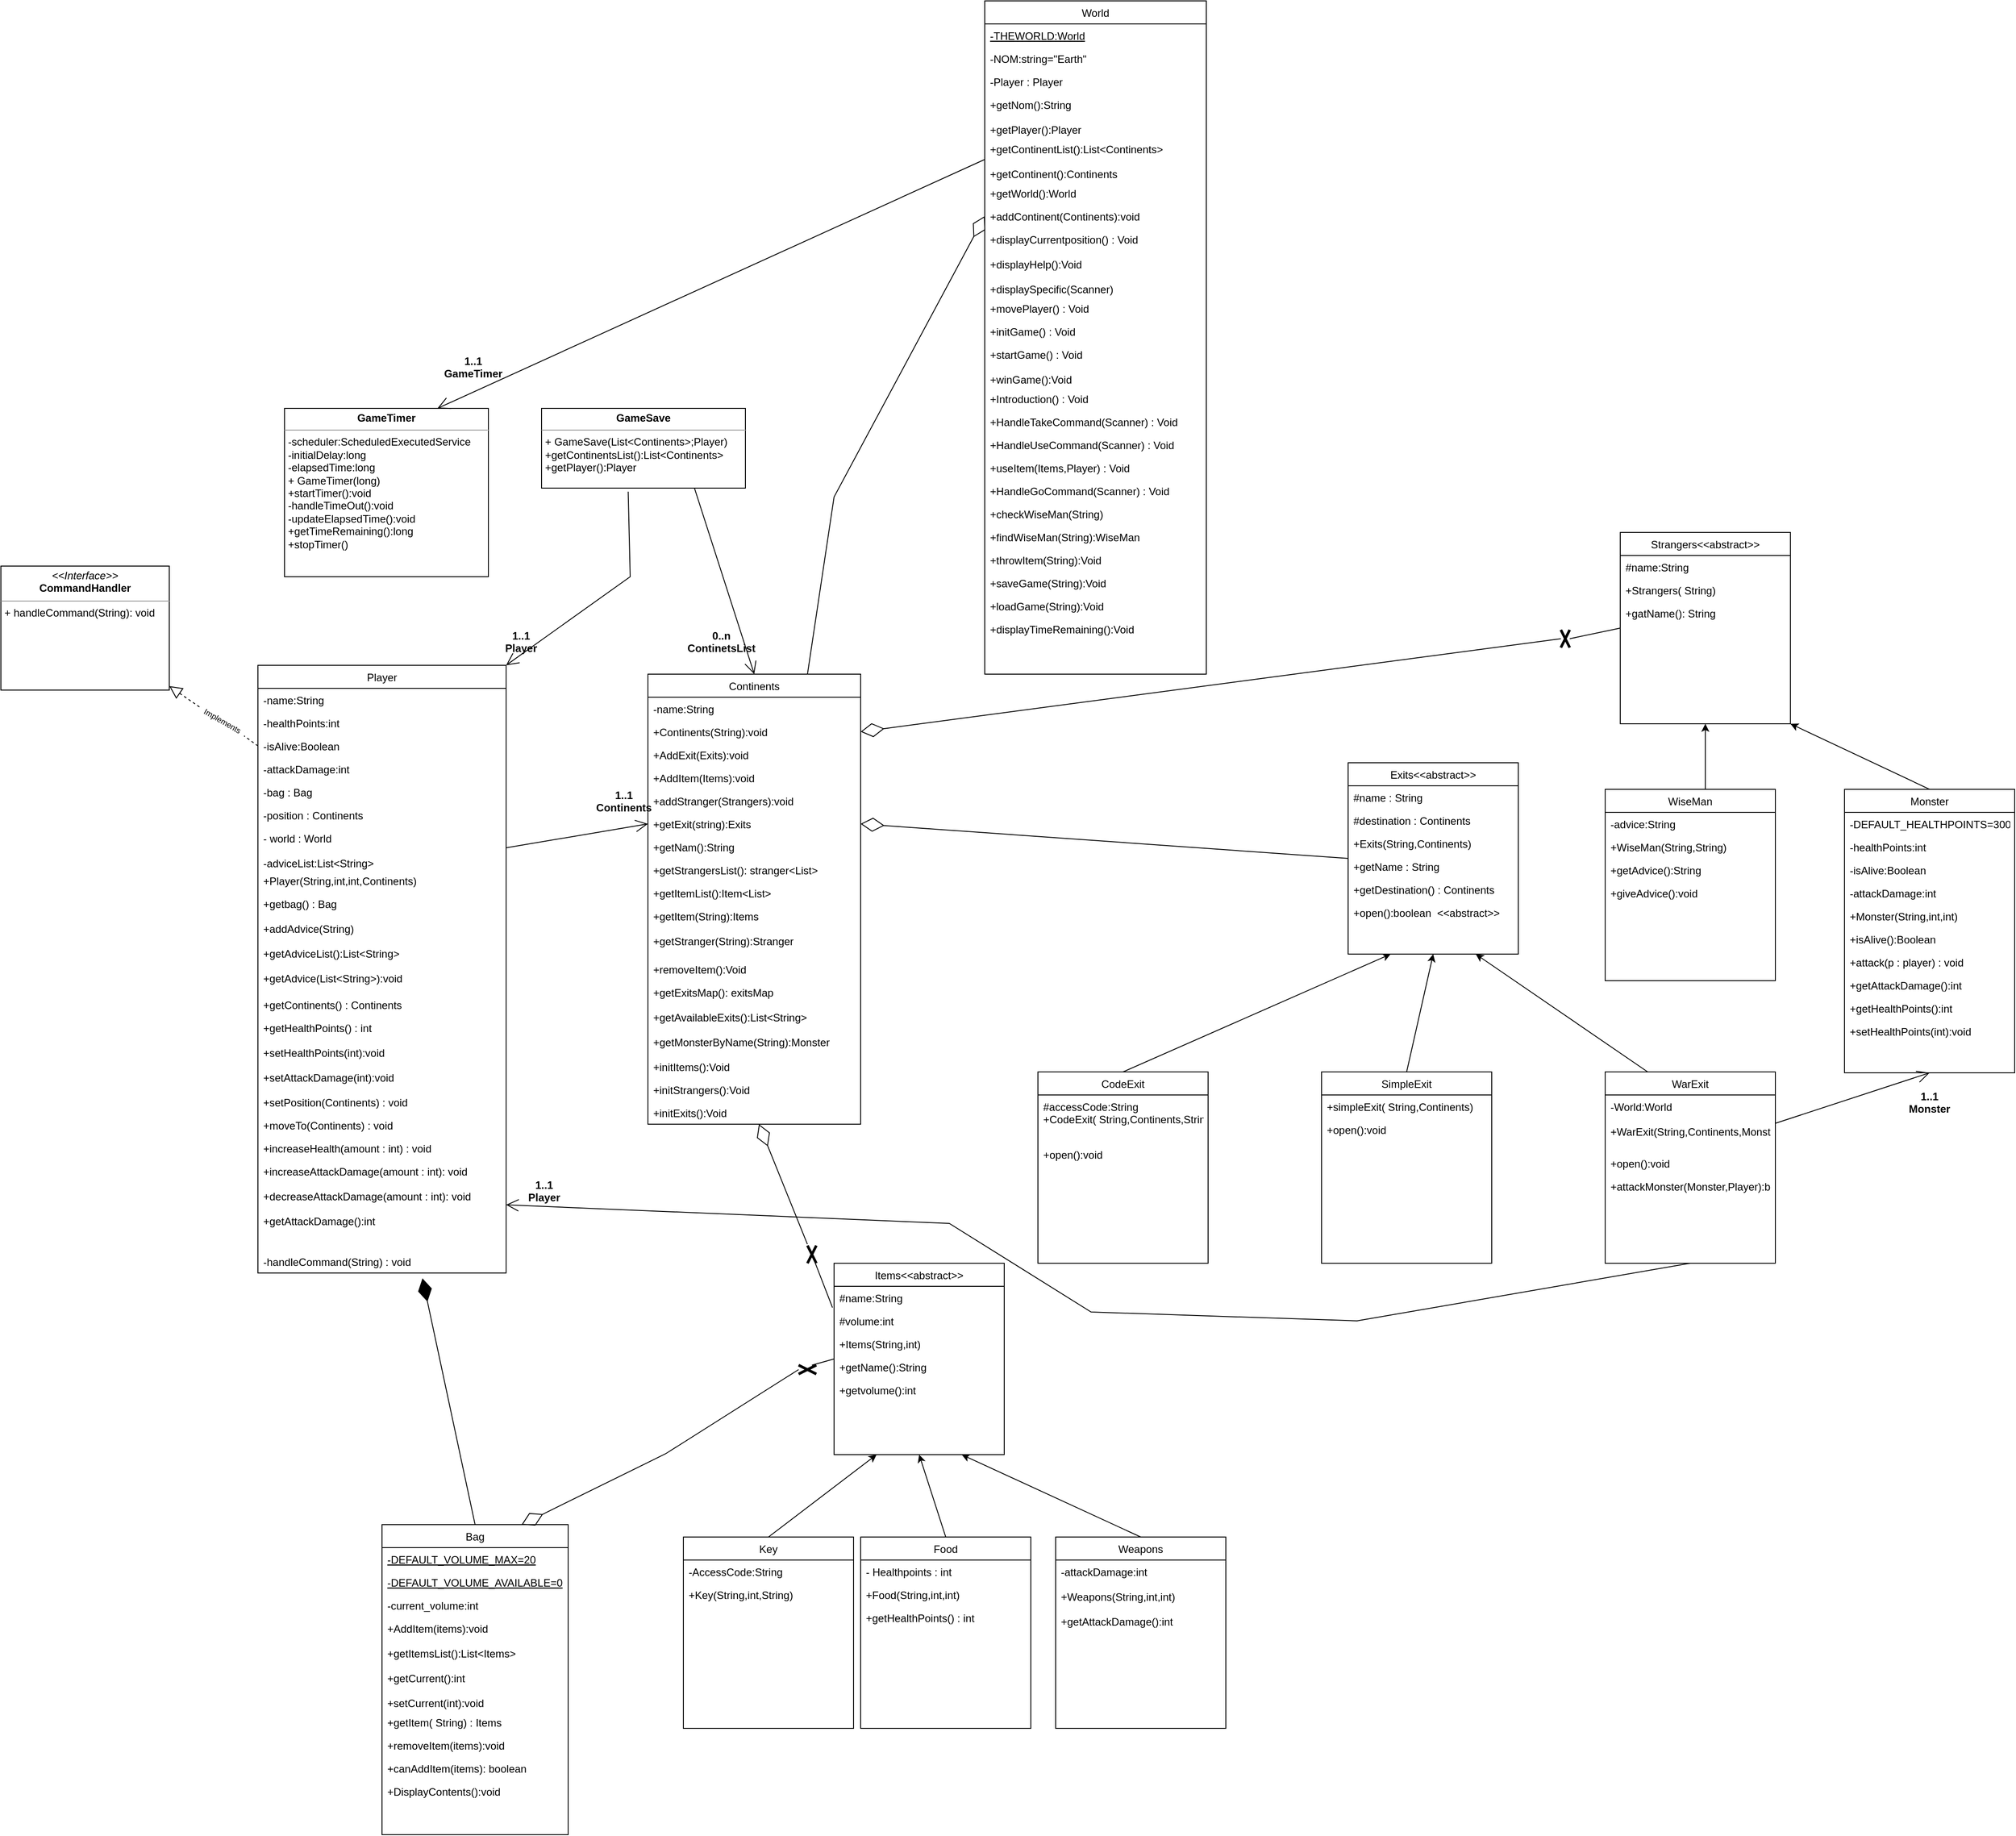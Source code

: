 <mxfile version="16.1.2" type="device"><diagram id="C5RBs43oDa-KdzZeNtuy" name="Page-1"><mxGraphModel dx="2522" dy="1722" grid="1" gridSize="10" guides="1" tooltips="1" connect="1" arrows="1" fold="1" page="1" pageScale="1" pageWidth="827" pageHeight="1169" math="0" shadow="0"><root><mxCell id="WIyWlLk6GJQsqaUBKTNV-0"/><mxCell id="WIyWlLk6GJQsqaUBKTNV-1" parent="WIyWlLk6GJQsqaUBKTNV-0"/><mxCell id="zkfFHV4jXpPFQw0GAbJ--17" value="World" style="swimlane;fontStyle=0;align=center;verticalAlign=top;childLayout=stackLayout;horizontal=1;startSize=26;horizontalStack=0;resizeParent=1;resizeLast=0;collapsible=1;marginBottom=0;rounded=0;shadow=0;strokeWidth=1;" parent="WIyWlLk6GJQsqaUBKTNV-1" vertex="1"><mxGeometry x="110" y="-840" width="250" height="760" as="geometry"><mxRectangle x="550" y="140" width="160" height="26" as="alternateBounds"/></mxGeometry></mxCell><mxCell id="zkfFHV4jXpPFQw0GAbJ--18" value="-THEWORLD:World" style="text;align=left;verticalAlign=top;spacingLeft=4;spacingRight=4;overflow=hidden;rotatable=0;points=[[0,0.5],[1,0.5]];portConstraint=eastwest;fontStyle=4" parent="zkfFHV4jXpPFQw0GAbJ--17" vertex="1"><mxGeometry y="26" width="250" height="26" as="geometry"/></mxCell><mxCell id="zkfFHV4jXpPFQw0GAbJ--19" value="-NOM:string=&quot;Earth&quot; " style="text;align=left;verticalAlign=top;spacingLeft=4;spacingRight=4;overflow=hidden;rotatable=0;points=[[0,0.5],[1,0.5]];portConstraint=eastwest;rounded=0;shadow=0;html=0;" parent="zkfFHV4jXpPFQw0GAbJ--17" vertex="1"><mxGeometry y="52" width="250" height="26" as="geometry"/></mxCell><mxCell id="zkfFHV4jXpPFQw0GAbJ--21" value="-Player : Player" style="text;align=left;verticalAlign=top;spacingLeft=4;spacingRight=4;overflow=hidden;rotatable=0;points=[[0,0.5],[1,0.5]];portConstraint=eastwest;rounded=0;shadow=0;html=0;" parent="zkfFHV4jXpPFQw0GAbJ--17" vertex="1"><mxGeometry y="78" width="250" height="26" as="geometry"/></mxCell><mxCell id="BY9mxr99UtD3Fkr1KkhM-2" value="+getNom():String&#10;&#10;+getPlayer():Player" style="text;align=left;verticalAlign=top;spacingLeft=4;spacingRight=4;overflow=hidden;rotatable=0;points=[[0,0.5],[1,0.5]];portConstraint=eastwest;rounded=0;shadow=0;html=0;" parent="zkfFHV4jXpPFQw0GAbJ--17" vertex="1"><mxGeometry y="104" width="250" height="50" as="geometry"/></mxCell><mxCell id="BY9mxr99UtD3Fkr1KkhM-4" value="+getContinentList():List&lt;Continents&gt;&#10;&#10;+getContinent():Continents" style="text;align=left;verticalAlign=top;spacingLeft=4;spacingRight=4;overflow=hidden;rotatable=0;points=[[0,0.5],[1,0.5]];portConstraint=eastwest;rounded=0;shadow=0;html=0;" parent="zkfFHV4jXpPFQw0GAbJ--17" vertex="1"><mxGeometry y="154" width="250" height="50" as="geometry"/></mxCell><mxCell id="BY9mxr99UtD3Fkr1KkhM-6" value="+getWorld():World&#10; " style="text;align=left;verticalAlign=top;spacingLeft=4;spacingRight=4;overflow=hidden;rotatable=0;points=[[0,0.5],[1,0.5]];portConstraint=eastwest;rounded=0;shadow=0;html=0;" parent="zkfFHV4jXpPFQw0GAbJ--17" vertex="1"><mxGeometry y="204" width="250" height="26" as="geometry"/></mxCell><mxCell id="zkfFHV4jXpPFQw0GAbJ--22" value="+addContinent(Continents):void" style="text;align=left;verticalAlign=top;spacingLeft=4;spacingRight=4;overflow=hidden;rotatable=0;points=[[0,0.5],[1,0.5]];portConstraint=eastwest;rounded=0;shadow=0;html=0;" parent="zkfFHV4jXpPFQw0GAbJ--17" vertex="1"><mxGeometry y="230" width="250" height="26" as="geometry"/></mxCell><mxCell id="BY9mxr99UtD3Fkr1KkhM-7" value="+displayCurrentposition() : Void&#10;&#10;+displayHelp():Void&#10;&#10;+displaySpecific(Scanner)" style="text;align=left;verticalAlign=top;spacingLeft=4;spacingRight=4;overflow=hidden;rotatable=0;points=[[0,0.5],[1,0.5]];portConstraint=eastwest;rounded=0;shadow=0;html=0;" parent="zkfFHV4jXpPFQw0GAbJ--17" vertex="1"><mxGeometry y="256" width="250" height="78" as="geometry"/></mxCell><mxCell id="BY9mxr99UtD3Fkr1KkhM-8" value="+movePlayer() : Void" style="text;align=left;verticalAlign=top;spacingLeft=4;spacingRight=4;overflow=hidden;rotatable=0;points=[[0,0.5],[1,0.5]];portConstraint=eastwest;rounded=0;shadow=0;html=0;fontSize=12;" parent="zkfFHV4jXpPFQw0GAbJ--17" vertex="1"><mxGeometry y="334" width="250" height="26" as="geometry"/></mxCell><mxCell id="BY9mxr99UtD3Fkr1KkhM-9" value="+initGame() : Void" style="text;align=left;verticalAlign=top;spacingLeft=4;spacingRight=4;overflow=hidden;rotatable=0;points=[[0,0.5],[1,0.5]];portConstraint=eastwest;rounded=0;shadow=0;html=0;fontSize=12;" parent="zkfFHV4jXpPFQw0GAbJ--17" vertex="1"><mxGeometry y="360" width="250" height="26" as="geometry"/></mxCell><mxCell id="BY9mxr99UtD3Fkr1KkhM-10" value="+startGame() : Void&#10;&#10;+winGame():Void" style="text;align=left;verticalAlign=top;spacingLeft=4;spacingRight=4;overflow=hidden;rotatable=0;points=[[0,0.5],[1,0.5]];portConstraint=eastwest;rounded=0;shadow=0;html=0;fontSize=12;" parent="zkfFHV4jXpPFQw0GAbJ--17" vertex="1"><mxGeometry y="386" width="250" height="50" as="geometry"/></mxCell><mxCell id="BY9mxr99UtD3Fkr1KkhM-11" value="+Introduction() : Void" style="text;align=left;verticalAlign=top;spacingLeft=4;spacingRight=4;overflow=hidden;rotatable=0;points=[[0,0.5],[1,0.5]];portConstraint=eastwest;rounded=0;shadow=0;html=0;fontSize=12;" parent="zkfFHV4jXpPFQw0GAbJ--17" vertex="1"><mxGeometry y="436" width="250" height="26" as="geometry"/></mxCell><mxCell id="BY9mxr99UtD3Fkr1KkhM-14" value="+HandleTakeCommand(Scanner) : Void" style="text;align=left;verticalAlign=top;spacingLeft=4;spacingRight=4;overflow=hidden;rotatable=0;points=[[0,0.5],[1,0.5]];portConstraint=eastwest;rounded=0;shadow=0;html=0;fontSize=12;" parent="zkfFHV4jXpPFQw0GAbJ--17" vertex="1"><mxGeometry y="462" width="250" height="26" as="geometry"/></mxCell><mxCell id="BY9mxr99UtD3Fkr1KkhM-16" value="+HandleUseCommand(Scanner) : Void" style="text;align=left;verticalAlign=top;spacingLeft=4;spacingRight=4;overflow=hidden;rotatable=0;points=[[0,0.5],[1,0.5]];portConstraint=eastwest;rounded=0;shadow=0;html=0;fontSize=12;" parent="zkfFHV4jXpPFQw0GAbJ--17" vertex="1"><mxGeometry y="488" width="250" height="26" as="geometry"/></mxCell><mxCell id="BY9mxr99UtD3Fkr1KkhM-17" value="+useItem(Items,Player) : Void" style="text;align=left;verticalAlign=top;spacingLeft=4;spacingRight=4;overflow=hidden;rotatable=0;points=[[0,0.5],[1,0.5]];portConstraint=eastwest;rounded=0;shadow=0;html=0;fontSize=12;" parent="zkfFHV4jXpPFQw0GAbJ--17" vertex="1"><mxGeometry y="514" width="250" height="26" as="geometry"/></mxCell><mxCell id="BY9mxr99UtD3Fkr1KkhM-18" value="+HandleGoCommand(Scanner) : Void" style="text;align=left;verticalAlign=top;spacingLeft=4;spacingRight=4;overflow=hidden;rotatable=0;points=[[0,0.5],[1,0.5]];portConstraint=eastwest;rounded=0;shadow=0;html=0;fontSize=12;" parent="zkfFHV4jXpPFQw0GAbJ--17" vertex="1"><mxGeometry y="540" width="250" height="26" as="geometry"/></mxCell><mxCell id="31y7uSao1Lh3yCP9gefw-0" value="+checkWiseMan(String)" style="text;align=left;verticalAlign=top;spacingLeft=4;spacingRight=4;overflow=hidden;rotatable=0;points=[[0,0.5],[1,0.5]];portConstraint=eastwest;rounded=0;shadow=0;html=0;fontSize=12;" parent="zkfFHV4jXpPFQw0GAbJ--17" vertex="1"><mxGeometry y="566" width="250" height="26" as="geometry"/></mxCell><mxCell id="31y7uSao1Lh3yCP9gefw-1" value="+findWiseMan(String):WiseMan" style="text;align=left;verticalAlign=top;spacingLeft=4;spacingRight=4;overflow=hidden;rotatable=0;points=[[0,0.5],[1,0.5]];portConstraint=eastwest;rounded=0;shadow=0;html=0;fontSize=12;" parent="zkfFHV4jXpPFQw0GAbJ--17" vertex="1"><mxGeometry y="592" width="250" height="26" as="geometry"/></mxCell><mxCell id="31y7uSao1Lh3yCP9gefw-2" value="+throwItem(String):Void" style="text;align=left;verticalAlign=top;spacingLeft=4;spacingRight=4;overflow=hidden;rotatable=0;points=[[0,0.5],[1,0.5]];portConstraint=eastwest;rounded=0;shadow=0;html=0;fontSize=12;" parent="zkfFHV4jXpPFQw0GAbJ--17" vertex="1"><mxGeometry y="618" width="250" height="26" as="geometry"/></mxCell><mxCell id="31y7uSao1Lh3yCP9gefw-4" value="+saveGame(String):Void" style="text;align=left;verticalAlign=top;spacingLeft=4;spacingRight=4;overflow=hidden;rotatable=0;points=[[0,0.5],[1,0.5]];portConstraint=eastwest;rounded=0;shadow=0;html=0;fontSize=12;" parent="zkfFHV4jXpPFQw0GAbJ--17" vertex="1"><mxGeometry y="644" width="250" height="26" as="geometry"/></mxCell><mxCell id="31y7uSao1Lh3yCP9gefw-5" value="+loadGame(String):Void" style="text;align=left;verticalAlign=top;spacingLeft=4;spacingRight=4;overflow=hidden;rotatable=0;points=[[0,0.5],[1,0.5]];portConstraint=eastwest;rounded=0;shadow=0;html=0;fontSize=12;" parent="zkfFHV4jXpPFQw0GAbJ--17" vertex="1"><mxGeometry y="670" width="250" height="26" as="geometry"/></mxCell><mxCell id="31y7uSao1Lh3yCP9gefw-6" value="+displayTimeRemaining():Void" style="text;align=left;verticalAlign=top;spacingLeft=4;spacingRight=4;overflow=hidden;rotatable=0;points=[[0,0.5],[1,0.5]];portConstraint=eastwest;rounded=0;shadow=0;html=0;fontSize=12;" parent="zkfFHV4jXpPFQw0GAbJ--17" vertex="1"><mxGeometry y="696" width="250" height="26" as="geometry"/></mxCell><mxCell id="GH48OOAwGyv_XvGVL57o-0" value="Continents" style="swimlane;fontStyle=0;align=center;verticalAlign=top;childLayout=stackLayout;horizontal=1;startSize=26;horizontalStack=0;resizeParent=1;resizeLast=0;collapsible=1;marginBottom=0;rounded=0;shadow=0;strokeWidth=1;" parent="WIyWlLk6GJQsqaUBKTNV-1" vertex="1"><mxGeometry x="-270" y="-80" width="240" height="508" as="geometry"><mxRectangle x="550" y="140" width="160" height="26" as="alternateBounds"/></mxGeometry></mxCell><mxCell id="GH48OOAwGyv_XvGVL57o-1" value="-name:String" style="text;align=left;verticalAlign=top;spacingLeft=4;spacingRight=4;overflow=hidden;rotatable=0;points=[[0,0.5],[1,0.5]];portConstraint=eastwest;" parent="GH48OOAwGyv_XvGVL57o-0" vertex="1"><mxGeometry y="26" width="240" height="26" as="geometry"/></mxCell><mxCell id="GH48OOAwGyv_XvGVL57o-5" value="+Continents(String):void" style="text;align=left;verticalAlign=top;spacingLeft=4;spacingRight=4;overflow=hidden;rotatable=0;points=[[0,0.5],[1,0.5]];portConstraint=eastwest;rounded=0;shadow=0;html=0;" parent="GH48OOAwGyv_XvGVL57o-0" vertex="1"><mxGeometry y="52" width="240" height="26" as="geometry"/></mxCell><mxCell id="GH48OOAwGyv_XvGVL57o-57" value="+AddExit(Exits):void" style="text;align=left;verticalAlign=top;spacingLeft=4;spacingRight=4;overflow=hidden;rotatable=0;points=[[0,0.5],[1,0.5]];portConstraint=eastwest;rounded=0;shadow=0;html=0;" parent="GH48OOAwGyv_XvGVL57o-0" vertex="1"><mxGeometry y="78" width="240" height="26" as="geometry"/></mxCell><mxCell id="BY9mxr99UtD3Fkr1KkhM-20" value="+AddItem(Items):void" style="text;align=left;verticalAlign=top;spacingLeft=4;spacingRight=4;overflow=hidden;rotatable=0;points=[[0,0.5],[1,0.5]];portConstraint=eastwest;rounded=0;shadow=0;html=0;" parent="GH48OOAwGyv_XvGVL57o-0" vertex="1"><mxGeometry y="104" width="240" height="26" as="geometry"/></mxCell><mxCell id="BY9mxr99UtD3Fkr1KkhM-21" value="+addStranger(Strangers):void" style="text;align=left;verticalAlign=top;spacingLeft=4;spacingRight=4;overflow=hidden;rotatable=0;points=[[0,0.5],[1,0.5]];portConstraint=eastwest;rounded=0;shadow=0;html=0;" parent="GH48OOAwGyv_XvGVL57o-0" vertex="1"><mxGeometry y="130" width="240" height="26" as="geometry"/></mxCell><mxCell id="BY9mxr99UtD3Fkr1KkhM-22" value="+getExit(string):Exits" style="text;align=left;verticalAlign=top;spacingLeft=4;spacingRight=4;overflow=hidden;rotatable=0;points=[[0,0.5],[1,0.5]];portConstraint=eastwest;rounded=0;shadow=0;html=0;" parent="GH48OOAwGyv_XvGVL57o-0" vertex="1"><mxGeometry y="156" width="240" height="26" as="geometry"/></mxCell><mxCell id="BY9mxr99UtD3Fkr1KkhM-23" value="+getNam():String" style="text;align=left;verticalAlign=top;spacingLeft=4;spacingRight=4;overflow=hidden;rotatable=0;points=[[0,0.5],[1,0.5]];portConstraint=eastwest;rounded=0;shadow=0;html=0;" parent="GH48OOAwGyv_XvGVL57o-0" vertex="1"><mxGeometry y="182" width="240" height="26" as="geometry"/></mxCell><mxCell id="BY9mxr99UtD3Fkr1KkhM-25" value="+getStrangersList(): stranger&lt;List&gt;" style="text;align=left;verticalAlign=top;spacingLeft=4;spacingRight=4;overflow=hidden;rotatable=0;points=[[0,0.5],[1,0.5]];portConstraint=eastwest;rounded=0;shadow=0;html=0;" parent="GH48OOAwGyv_XvGVL57o-0" vertex="1"><mxGeometry y="208" width="240" height="26" as="geometry"/></mxCell><mxCell id="BY9mxr99UtD3Fkr1KkhM-26" value="+getItemList():Item&lt;List&gt;" style="text;align=left;verticalAlign=top;spacingLeft=4;spacingRight=4;overflow=hidden;rotatable=0;points=[[0,0.5],[1,0.5]];portConstraint=eastwest;rounded=0;shadow=0;html=0;" parent="GH48OOAwGyv_XvGVL57o-0" vertex="1"><mxGeometry y="234" width="240" height="26" as="geometry"/></mxCell><mxCell id="BY9mxr99UtD3Fkr1KkhM-27" value="+getItem(String):Items&#10;&#10;+getStranger(String):Stranger" style="text;align=left;verticalAlign=top;spacingLeft=4;spacingRight=4;overflow=hidden;rotatable=0;points=[[0,0.5],[1,0.5]];portConstraint=eastwest;rounded=0;shadow=0;html=0;" parent="GH48OOAwGyv_XvGVL57o-0" vertex="1"><mxGeometry y="260" width="240" height="60" as="geometry"/></mxCell><mxCell id="BY9mxr99UtD3Fkr1KkhM-28" value="+removeItem():Void" style="text;align=left;verticalAlign=top;spacingLeft=4;spacingRight=4;overflow=hidden;rotatable=0;points=[[0,0.5],[1,0.5]];portConstraint=eastwest;rounded=0;shadow=0;html=0;" parent="GH48OOAwGyv_XvGVL57o-0" vertex="1"><mxGeometry y="320" width="240" height="26" as="geometry"/></mxCell><mxCell id="BY9mxr99UtD3Fkr1KkhM-29" value="+getExitsMap(): exitsMap&#10;&#10;+getAvailableExits():List&lt;String&gt;&#10;&#10;+getMonsterByName(String):Monster" style="text;align=left;verticalAlign=top;spacingLeft=4;spacingRight=4;overflow=hidden;rotatable=0;points=[[0,0.5],[1,0.5]];portConstraint=eastwest;rounded=0;shadow=0;html=0;" parent="GH48OOAwGyv_XvGVL57o-0" vertex="1"><mxGeometry y="346" width="240" height="84" as="geometry"/></mxCell><mxCell id="BY9mxr99UtD3Fkr1KkhM-30" value="+initItems():Void" style="text;align=left;verticalAlign=top;spacingLeft=4;spacingRight=4;overflow=hidden;rotatable=0;points=[[0,0.5],[1,0.5]];portConstraint=eastwest;rounded=0;shadow=0;html=0;" parent="GH48OOAwGyv_XvGVL57o-0" vertex="1"><mxGeometry y="430" width="240" height="26" as="geometry"/></mxCell><mxCell id="BY9mxr99UtD3Fkr1KkhM-31" value="+initStrangers():Void" style="text;align=left;verticalAlign=top;spacingLeft=4;spacingRight=4;overflow=hidden;rotatable=0;points=[[0,0.5],[1,0.5]];portConstraint=eastwest;rounded=0;shadow=0;html=0;" parent="GH48OOAwGyv_XvGVL57o-0" vertex="1"><mxGeometry y="456" width="240" height="26" as="geometry"/></mxCell><mxCell id="BY9mxr99UtD3Fkr1KkhM-32" value="+initExits():Void" style="text;align=left;verticalAlign=top;spacingLeft=4;spacingRight=4;overflow=hidden;rotatable=0;points=[[0,0.5],[1,0.5]];portConstraint=eastwest;rounded=0;shadow=0;html=0;" parent="GH48OOAwGyv_XvGVL57o-0" vertex="1"><mxGeometry y="482" width="240" height="26" as="geometry"/></mxCell><mxCell id="GH48OOAwGyv_XvGVL57o-6" value="Exits&lt;&lt;abstract&gt;&gt;" style="swimlane;fontStyle=0;align=center;verticalAlign=top;childLayout=stackLayout;horizontal=1;startSize=26;horizontalStack=0;resizeParent=1;resizeLast=0;collapsible=1;marginBottom=0;rounded=0;shadow=0;strokeWidth=1;" parent="WIyWlLk6GJQsqaUBKTNV-1" vertex="1"><mxGeometry x="520" y="20" width="192" height="216" as="geometry"><mxRectangle x="550" y="140" width="160" height="26" as="alternateBounds"/></mxGeometry></mxCell><mxCell id="GH48OOAwGyv_XvGVL57o-7" value="#name : String" style="text;align=left;verticalAlign=top;spacingLeft=4;spacingRight=4;overflow=hidden;rotatable=0;points=[[0,0.5],[1,0.5]];portConstraint=eastwest;" parent="GH48OOAwGyv_XvGVL57o-6" vertex="1"><mxGeometry y="26" width="192" height="26" as="geometry"/></mxCell><mxCell id="GH48OOAwGyv_XvGVL57o-8" value="#destination : Continents" style="text;align=left;verticalAlign=top;spacingLeft=4;spacingRight=4;overflow=hidden;rotatable=0;points=[[0,0.5],[1,0.5]];portConstraint=eastwest;rounded=0;shadow=0;html=0;" parent="GH48OOAwGyv_XvGVL57o-6" vertex="1"><mxGeometry y="52" width="192" height="26" as="geometry"/></mxCell><mxCell id="GH48OOAwGyv_XvGVL57o-9" value="+Exits(String,Continents) " style="text;align=left;verticalAlign=top;spacingLeft=4;spacingRight=4;overflow=hidden;rotatable=0;points=[[0,0.5],[1,0.5]];portConstraint=eastwest;rounded=0;shadow=0;html=0;fontSize=12;" parent="GH48OOAwGyv_XvGVL57o-6" vertex="1"><mxGeometry y="78" width="192" height="26" as="geometry"/></mxCell><mxCell id="BY9mxr99UtD3Fkr1KkhM-62" value="+getName : String" style="text;align=left;verticalAlign=top;spacingLeft=4;spacingRight=4;overflow=hidden;rotatable=0;points=[[0,0.5],[1,0.5]];portConstraint=eastwest;rounded=0;shadow=0;html=0;" parent="GH48OOAwGyv_XvGVL57o-6" vertex="1"><mxGeometry y="104" width="192" height="26" as="geometry"/></mxCell><mxCell id="BY9mxr99UtD3Fkr1KkhM-63" value="+getDestination() : Continents" style="text;align=left;verticalAlign=top;spacingLeft=4;spacingRight=4;overflow=hidden;rotatable=0;points=[[0,0.5],[1,0.5]];portConstraint=eastwest;rounded=0;shadow=0;html=0;" parent="GH48OOAwGyv_XvGVL57o-6" vertex="1"><mxGeometry y="130" width="192" height="26" as="geometry"/></mxCell><mxCell id="BY9mxr99UtD3Fkr1KkhM-64" value="+open():boolean  &lt;&lt;abstract&gt;&gt;" style="text;align=left;verticalAlign=top;spacingLeft=4;spacingRight=4;overflow=hidden;rotatable=0;points=[[0,0.5],[1,0.5]];portConstraint=eastwest;rounded=0;shadow=0;html=0;" parent="GH48OOAwGyv_XvGVL57o-6" vertex="1"><mxGeometry y="156" width="192" height="26" as="geometry"/></mxCell><mxCell id="GH48OOAwGyv_XvGVL57o-12" value="SimpleExit" style="swimlane;fontStyle=0;align=center;verticalAlign=top;childLayout=stackLayout;horizontal=1;startSize=26;horizontalStack=0;resizeParent=1;resizeLast=0;collapsible=1;marginBottom=0;rounded=0;shadow=0;strokeWidth=1;" parent="WIyWlLk6GJQsqaUBKTNV-1" vertex="1"><mxGeometry x="490" y="369" width="192" height="216" as="geometry"><mxRectangle x="550" y="140" width="160" height="26" as="alternateBounds"/></mxGeometry></mxCell><mxCell id="GH48OOAwGyv_XvGVL57o-13" value="+simpleExit( String,Continents)" style="text;align=left;verticalAlign=top;spacingLeft=4;spacingRight=4;overflow=hidden;rotatable=0;points=[[0,0.5],[1,0.5]];portConstraint=eastwest;fontSize=12;" parent="GH48OOAwGyv_XvGVL57o-12" vertex="1"><mxGeometry y="26" width="192" height="26" as="geometry"/></mxCell><mxCell id="GH48OOAwGyv_XvGVL57o-14" value="+open():void" style="text;align=left;verticalAlign=top;spacingLeft=4;spacingRight=4;overflow=hidden;rotatable=0;points=[[0,0.5],[1,0.5]];portConstraint=eastwest;rounded=0;shadow=0;html=0;" parent="GH48OOAwGyv_XvGVL57o-12" vertex="1"><mxGeometry y="52" width="192" height="26" as="geometry"/></mxCell><mxCell id="GH48OOAwGyv_XvGVL57o-18" value="CodeExit" style="swimlane;fontStyle=0;align=center;verticalAlign=top;childLayout=stackLayout;horizontal=1;startSize=26;horizontalStack=0;resizeParent=1;resizeLast=0;collapsible=1;marginBottom=0;rounded=0;shadow=0;strokeWidth=1;" parent="WIyWlLk6GJQsqaUBKTNV-1" vertex="1"><mxGeometry x="170" y="369" width="192" height="216" as="geometry"><mxRectangle x="550" y="140" width="160" height="26" as="alternateBounds"/></mxGeometry></mxCell><mxCell id="GH48OOAwGyv_XvGVL57o-19" value="#accessCode:String&#10;+CodeExit( String,Continents,String)" style="text;align=left;verticalAlign=top;spacingLeft=4;spacingRight=4;overflow=hidden;rotatable=0;points=[[0,0.5],[1,0.5]];portConstraint=eastwest;fontSize=12;" parent="GH48OOAwGyv_XvGVL57o-18" vertex="1"><mxGeometry y="26" width="192" height="54" as="geometry"/></mxCell><mxCell id="GH48OOAwGyv_XvGVL57o-20" value="+open():void" style="text;align=left;verticalAlign=top;spacingLeft=4;spacingRight=4;overflow=hidden;rotatable=0;points=[[0,0.5],[1,0.5]];portConstraint=eastwest;rounded=0;shadow=0;html=0;" parent="GH48OOAwGyv_XvGVL57o-18" vertex="1"><mxGeometry y="80" width="192" height="26" as="geometry"/></mxCell><mxCell id="GH48OOAwGyv_XvGVL57o-21" value="WarExit" style="swimlane;fontStyle=0;align=center;verticalAlign=top;childLayout=stackLayout;horizontal=1;startSize=26;horizontalStack=0;resizeParent=1;resizeLast=0;collapsible=1;marginBottom=0;rounded=0;shadow=0;strokeWidth=1;" parent="WIyWlLk6GJQsqaUBKTNV-1" vertex="1"><mxGeometry x="810" y="369" width="192" height="216" as="geometry"><mxRectangle x="550" y="140" width="160" height="26" as="alternateBounds"/></mxGeometry></mxCell><mxCell id="GH48OOAwGyv_XvGVL57o-22" value="-World:World&#10;&#10;+WarExit(String,Continents,Monster)" style="text;align=left;verticalAlign=top;spacingLeft=4;spacingRight=4;overflow=hidden;rotatable=0;points=[[0,0.5],[1,0.5]];portConstraint=eastwest;fontSize=12;" parent="GH48OOAwGyv_XvGVL57o-21" vertex="1"><mxGeometry y="26" width="192" height="64" as="geometry"/></mxCell><mxCell id="GH48OOAwGyv_XvGVL57o-23" value="+open():void" style="text;align=left;verticalAlign=top;spacingLeft=4;spacingRight=4;overflow=hidden;rotatable=0;points=[[0,0.5],[1,0.5]];portConstraint=eastwest;rounded=0;shadow=0;html=0;" parent="GH48OOAwGyv_XvGVL57o-21" vertex="1"><mxGeometry y="90" width="192" height="26" as="geometry"/></mxCell><mxCell id="31y7uSao1Lh3yCP9gefw-7" value="+attackMonster(Monster,Player):boolean" style="text;align=left;verticalAlign=top;spacingLeft=4;spacingRight=4;overflow=hidden;rotatable=0;points=[[0,0.5],[1,0.5]];portConstraint=eastwest;rounded=0;shadow=0;html=0;" parent="GH48OOAwGyv_XvGVL57o-21" vertex="1"><mxGeometry y="116" width="192" height="26" as="geometry"/></mxCell><mxCell id="GH48OOAwGyv_XvGVL57o-24" value="Bag" style="swimlane;fontStyle=0;align=center;verticalAlign=top;childLayout=stackLayout;horizontal=1;startSize=26;horizontalStack=0;resizeParent=1;resizeLast=0;collapsible=1;marginBottom=0;rounded=0;shadow=0;strokeWidth=1;" parent="WIyWlLk6GJQsqaUBKTNV-1" vertex="1"><mxGeometry x="-570" y="880" width="210" height="350" as="geometry"><mxRectangle x="550" y="140" width="160" height="26" as="alternateBounds"/></mxGeometry></mxCell><mxCell id="GH48OOAwGyv_XvGVL57o-25" value="-DEFAULT_VOLUME_MAX=20" style="text;align=left;verticalAlign=top;spacingLeft=4;spacingRight=4;overflow=hidden;rotatable=0;points=[[0,0.5],[1,0.5]];portConstraint=eastwest;fontStyle=4" parent="GH48OOAwGyv_XvGVL57o-24" vertex="1"><mxGeometry y="26" width="210" height="26" as="geometry"/></mxCell><mxCell id="GH48OOAwGyv_XvGVL57o-62" value="-DEFAULT_VOLUME_AVAILABLE=0" style="text;align=left;verticalAlign=top;spacingLeft=4;spacingRight=4;overflow=hidden;rotatable=0;points=[[0,0.5],[1,0.5]];portConstraint=eastwest;fontStyle=4" parent="GH48OOAwGyv_XvGVL57o-24" vertex="1"><mxGeometry y="52" width="210" height="26" as="geometry"/></mxCell><mxCell id="GH48OOAwGyv_XvGVL57o-63" value="-current_volume:int" style="text;align=left;verticalAlign=top;spacingLeft=4;spacingRight=4;overflow=hidden;rotatable=0;points=[[0,0.5],[1,0.5]];portConstraint=eastwest;" parent="GH48OOAwGyv_XvGVL57o-24" vertex="1"><mxGeometry y="78" width="210" height="26" as="geometry"/></mxCell><mxCell id="GH48OOAwGyv_XvGVL57o-65" value="+AddItem(items):void&#10;&#10;+getItemsList():List&lt;Items&gt;&#10;&#10;+getCurrent():int&#10;&#10;+setCurrent(int):void&#10;" style="text;align=left;verticalAlign=top;spacingLeft=4;spacingRight=4;overflow=hidden;rotatable=0;points=[[0,0.5],[1,0.5]];portConstraint=eastwest;" parent="GH48OOAwGyv_XvGVL57o-24" vertex="1"><mxGeometry y="104" width="210" height="106" as="geometry"/></mxCell><mxCell id="BY9mxr99UtD3Fkr1KkhM-40" value="+getItem( String) : Items" style="text;align=left;verticalAlign=top;spacingLeft=4;spacingRight=4;overflow=hidden;rotatable=0;points=[[0,0.5],[1,0.5]];portConstraint=eastwest;" parent="GH48OOAwGyv_XvGVL57o-24" vertex="1"><mxGeometry y="210" width="210" height="26" as="geometry"/></mxCell><mxCell id="BY9mxr99UtD3Fkr1KkhM-41" value="+removeItem(items):void" style="text;align=left;verticalAlign=top;spacingLeft=4;spacingRight=4;overflow=hidden;rotatable=0;points=[[0,0.5],[1,0.5]];portConstraint=eastwest;" parent="GH48OOAwGyv_XvGVL57o-24" vertex="1"><mxGeometry y="236" width="210" height="26" as="geometry"/></mxCell><mxCell id="BY9mxr99UtD3Fkr1KkhM-42" value="+canAddItem(items): boolean" style="text;align=left;verticalAlign=top;spacingLeft=4;spacingRight=4;overflow=hidden;rotatable=0;points=[[0,0.5],[1,0.5]];portConstraint=eastwest;" parent="GH48OOAwGyv_XvGVL57o-24" vertex="1"><mxGeometry y="262" width="210" height="26" as="geometry"/></mxCell><mxCell id="BY9mxr99UtD3Fkr1KkhM-43" value="+DisplayContents():void" style="text;align=left;verticalAlign=top;spacingLeft=4;spacingRight=4;overflow=hidden;rotatable=0;points=[[0,0.5],[1,0.5]];portConstraint=eastwest;" parent="GH48OOAwGyv_XvGVL57o-24" vertex="1"><mxGeometry y="288" width="210" height="42" as="geometry"/></mxCell><mxCell id="GH48OOAwGyv_XvGVL57o-27" value="Items&lt;&lt;abstract&gt;&gt;" style="swimlane;fontStyle=0;align=center;verticalAlign=top;childLayout=stackLayout;horizontal=1;startSize=26;horizontalStack=0;resizeParent=1;resizeLast=0;collapsible=1;marginBottom=0;rounded=0;shadow=0;strokeWidth=1;" parent="WIyWlLk6GJQsqaUBKTNV-1" vertex="1"><mxGeometry x="-60" y="585" width="192" height="216" as="geometry"><mxRectangle x="550" y="140" width="160" height="26" as="alternateBounds"/></mxGeometry></mxCell><mxCell id="GH48OOAwGyv_XvGVL57o-28" value="#name:String" style="text;align=left;verticalAlign=top;spacingLeft=4;spacingRight=4;overflow=hidden;rotatable=0;points=[[0,0.5],[1,0.5]];portConstraint=eastwest;" parent="GH48OOAwGyv_XvGVL57o-27" vertex="1"><mxGeometry y="26" width="192" height="26" as="geometry"/></mxCell><mxCell id="GH48OOAwGyv_XvGVL57o-58" value="#volume:int" style="text;align=left;verticalAlign=top;spacingLeft=4;spacingRight=4;overflow=hidden;rotatable=0;points=[[0,0.5],[1,0.5]];portConstraint=eastwest;" parent="GH48OOAwGyv_XvGVL57o-27" vertex="1"><mxGeometry y="52" width="192" height="26" as="geometry"/></mxCell><mxCell id="GH48OOAwGyv_XvGVL57o-59" value="+Items(String,int)" style="text;align=left;verticalAlign=top;spacingLeft=4;spacingRight=4;overflow=hidden;rotatable=0;points=[[0,0.5],[1,0.5]];portConstraint=eastwest;" parent="GH48OOAwGyv_XvGVL57o-27" vertex="1"><mxGeometry y="78" width="192" height="26" as="geometry"/></mxCell><mxCell id="GH48OOAwGyv_XvGVL57o-60" value="+getName():String" style="text;align=left;verticalAlign=top;spacingLeft=4;spacingRight=4;overflow=hidden;rotatable=0;points=[[0,0.5],[1,0.5]];portConstraint=eastwest;" parent="GH48OOAwGyv_XvGVL57o-27" vertex="1"><mxGeometry y="104" width="192" height="26" as="geometry"/></mxCell><mxCell id="GH48OOAwGyv_XvGVL57o-61" value="+getvolume():int" style="text;align=left;verticalAlign=top;spacingLeft=4;spacingRight=4;overflow=hidden;rotatable=0;points=[[0,0.5],[1,0.5]];portConstraint=eastwest;" parent="GH48OOAwGyv_XvGVL57o-27" vertex="1"><mxGeometry y="130" width="192" height="26" as="geometry"/></mxCell><mxCell id="GH48OOAwGyv_XvGVL57o-29" value="Weapons" style="swimlane;fontStyle=0;align=center;verticalAlign=top;childLayout=stackLayout;horizontal=1;startSize=26;horizontalStack=0;resizeParent=1;resizeLast=0;collapsible=1;marginBottom=0;rounded=0;shadow=0;strokeWidth=1;" parent="WIyWlLk6GJQsqaUBKTNV-1" vertex="1"><mxGeometry x="190" y="894" width="192" height="216" as="geometry"><mxRectangle x="550" y="140" width="160" height="26" as="alternateBounds"/></mxGeometry></mxCell><mxCell id="GH48OOAwGyv_XvGVL57o-30" value="-attackDamage:int&#10;&#10;+Weapons(String,int,int)&#10;&#10;+getAttackDamage():int" style="text;align=left;verticalAlign=top;spacingLeft=4;spacingRight=4;overflow=hidden;rotatable=0;points=[[0,0.5],[1,0.5]];portConstraint=eastwest;fontSize=12;" parent="GH48OOAwGyv_XvGVL57o-29" vertex="1"><mxGeometry y="26" width="192" height="124" as="geometry"/></mxCell><mxCell id="GH48OOAwGyv_XvGVL57o-31" value="Key" style="swimlane;fontStyle=0;align=center;verticalAlign=top;childLayout=stackLayout;horizontal=1;startSize=26;horizontalStack=0;resizeParent=1;resizeLast=0;collapsible=1;marginBottom=0;rounded=0;shadow=0;strokeWidth=1;" parent="WIyWlLk6GJQsqaUBKTNV-1" vertex="1"><mxGeometry x="-230" y="894" width="192" height="216" as="geometry"><mxRectangle x="550" y="140" width="160" height="26" as="alternateBounds"/></mxGeometry></mxCell><mxCell id="31y7uSao1Lh3yCP9gefw-8" value="-AccessCode:String" style="text;align=left;verticalAlign=top;spacingLeft=4;spacingRight=4;overflow=hidden;rotatable=0;points=[[0,0.5],[1,0.5]];portConstraint=eastwest;" parent="GH48OOAwGyv_XvGVL57o-31" vertex="1"><mxGeometry y="26" width="192" height="26" as="geometry"/></mxCell><mxCell id="GH48OOAwGyv_XvGVL57o-32" value="+Key(String,int,String)" style="text;align=left;verticalAlign=top;spacingLeft=4;spacingRight=4;overflow=hidden;rotatable=0;points=[[0,0.5],[1,0.5]];portConstraint=eastwest;" parent="GH48OOAwGyv_XvGVL57o-31" vertex="1"><mxGeometry y="52" width="192" height="26" as="geometry"/></mxCell><mxCell id="GH48OOAwGyv_XvGVL57o-33" value="Food" style="swimlane;fontStyle=0;align=center;verticalAlign=top;childLayout=stackLayout;horizontal=1;startSize=26;horizontalStack=0;resizeParent=1;resizeLast=0;collapsible=1;marginBottom=0;rounded=0;shadow=0;strokeWidth=1;" parent="WIyWlLk6GJQsqaUBKTNV-1" vertex="1"><mxGeometry x="-30" y="894" width="192" height="216" as="geometry"><mxRectangle x="550" y="140" width="160" height="26" as="alternateBounds"/></mxGeometry></mxCell><mxCell id="GH48OOAwGyv_XvGVL57o-34" value="- Healthpoints : int" style="text;align=left;verticalAlign=top;spacingLeft=4;spacingRight=4;overflow=hidden;rotatable=0;points=[[0,0.5],[1,0.5]];portConstraint=eastwest;" parent="GH48OOAwGyv_XvGVL57o-33" vertex="1"><mxGeometry y="26" width="192" height="26" as="geometry"/></mxCell><mxCell id="BY9mxr99UtD3Fkr1KkhM-58" value="+Food(String,int,int)" style="text;align=left;verticalAlign=top;spacingLeft=4;spacingRight=4;overflow=hidden;rotatable=0;points=[[0,0.5],[1,0.5]];portConstraint=eastwest;fontSize=12;" parent="GH48OOAwGyv_XvGVL57o-33" vertex="1"><mxGeometry y="52" width="192" height="26" as="geometry"/></mxCell><mxCell id="BY9mxr99UtD3Fkr1KkhM-59" value="+getHealthPoints() : int" style="text;align=left;verticalAlign=top;spacingLeft=4;spacingRight=4;overflow=hidden;rotatable=0;points=[[0,0.5],[1,0.5]];portConstraint=eastwest;" parent="GH48OOAwGyv_XvGVL57o-33" vertex="1"><mxGeometry y="78" width="192" height="26" as="geometry"/></mxCell><mxCell id="GH48OOAwGyv_XvGVL57o-35" value="Player" style="swimlane;fontStyle=0;align=center;verticalAlign=top;childLayout=stackLayout;horizontal=1;startSize=26;horizontalStack=0;resizeParent=1;resizeLast=0;collapsible=1;marginBottom=0;rounded=0;shadow=0;strokeWidth=1;" parent="WIyWlLk6GJQsqaUBKTNV-1" vertex="1"><mxGeometry x="-710" y="-90" width="280" height="686" as="geometry"><mxRectangle x="550" y="140" width="160" height="26" as="alternateBounds"/></mxGeometry></mxCell><mxCell id="GH48OOAwGyv_XvGVL57o-36" value="-name:String" style="text;align=left;verticalAlign=top;spacingLeft=4;spacingRight=4;overflow=hidden;rotatable=0;points=[[0,0.5],[1,0.5]];portConstraint=eastwest;" parent="GH48OOAwGyv_XvGVL57o-35" vertex="1"><mxGeometry y="26" width="280" height="26" as="geometry"/></mxCell><mxCell id="GH48OOAwGyv_XvGVL57o-37" value="-healthPoints:int" style="text;align=left;verticalAlign=top;spacingLeft=4;spacingRight=4;overflow=hidden;rotatable=0;points=[[0,0.5],[1,0.5]];portConstraint=eastwest;rounded=0;shadow=0;html=0;" parent="GH48OOAwGyv_XvGVL57o-35" vertex="1"><mxGeometry y="52" width="280" height="26" as="geometry"/></mxCell><mxCell id="GH48OOAwGyv_XvGVL57o-38" value="-isAlive:Boolean" style="text;align=left;verticalAlign=top;spacingLeft=4;spacingRight=4;overflow=hidden;rotatable=0;points=[[0,0.5],[1,0.5]];portConstraint=eastwest;rounded=0;shadow=0;html=0;" parent="GH48OOAwGyv_XvGVL57o-35" vertex="1"><mxGeometry y="78" width="280" height="26" as="geometry"/></mxCell><mxCell id="GH48OOAwGyv_XvGVL57o-40" value="-attackDamage:int" style="text;align=left;verticalAlign=top;spacingLeft=4;spacingRight=4;overflow=hidden;rotatable=0;points=[[0,0.5],[1,0.5]];portConstraint=eastwest;rounded=0;shadow=0;html=0;" parent="GH48OOAwGyv_XvGVL57o-35" vertex="1"><mxGeometry y="104" width="280" height="26" as="geometry"/></mxCell><mxCell id="BY9mxr99UtD3Fkr1KkhM-44" value="-bag : Bag" style="text;align=left;verticalAlign=top;spacingLeft=4;spacingRight=4;overflow=hidden;rotatable=0;points=[[0,0.5],[1,0.5]];portConstraint=eastwest;rounded=0;shadow=0;html=0;" parent="GH48OOAwGyv_XvGVL57o-35" vertex="1"><mxGeometry y="130" width="280" height="26" as="geometry"/></mxCell><mxCell id="BY9mxr99UtD3Fkr1KkhM-45" value="-position : Continents" style="text;align=left;verticalAlign=top;spacingLeft=4;spacingRight=4;overflow=hidden;rotatable=0;points=[[0,0.5],[1,0.5]];portConstraint=eastwest;rounded=0;shadow=0;html=0;" parent="GH48OOAwGyv_XvGVL57o-35" vertex="1"><mxGeometry y="156" width="280" height="26" as="geometry"/></mxCell><mxCell id="BY9mxr99UtD3Fkr1KkhM-46" value="- world : World&#10;&#10;-adviceList:List&lt;String&gt;" style="text;align=left;verticalAlign=top;spacingLeft=4;spacingRight=4;overflow=hidden;rotatable=0;points=[[0,0.5],[1,0.5]];portConstraint=eastwest;rounded=0;shadow=0;html=0;" parent="GH48OOAwGyv_XvGVL57o-35" vertex="1"><mxGeometry y="182" width="280" height="48" as="geometry"/></mxCell><mxCell id="BY9mxr99UtD3Fkr1KkhM-47" value="+Player(String,int,int,Continents)" style="text;align=left;verticalAlign=top;spacingLeft=4;spacingRight=4;overflow=hidden;rotatable=0;points=[[0,0.5],[1,0.5]];portConstraint=eastwest;rounded=0;shadow=0;html=0;fontSize=12;" parent="GH48OOAwGyv_XvGVL57o-35" vertex="1"><mxGeometry y="230" width="280" height="26" as="geometry"/></mxCell><mxCell id="BY9mxr99UtD3Fkr1KkhM-48" value="+getbag() : Bag&#10;&#10;+addAdvice(String)&#10;&#10;+getAdviceList():List&lt;String&gt;&#10;&#10;+getAdvice(List&lt;String&gt;):void" style="text;align=left;verticalAlign=top;spacingLeft=4;spacingRight=4;overflow=hidden;rotatable=0;points=[[0,0.5],[1,0.5]];portConstraint=eastwest;rounded=0;shadow=0;html=0;" parent="GH48OOAwGyv_XvGVL57o-35" vertex="1"><mxGeometry y="256" width="280" height="114" as="geometry"/></mxCell><mxCell id="BY9mxr99UtD3Fkr1KkhM-49" value="+getContinents() : Continents" style="text;align=left;verticalAlign=top;spacingLeft=4;spacingRight=4;overflow=hidden;rotatable=0;points=[[0,0.5],[1,0.5]];portConstraint=eastwest;rounded=0;shadow=0;html=0;" parent="GH48OOAwGyv_XvGVL57o-35" vertex="1"><mxGeometry y="370" width="280" height="26" as="geometry"/></mxCell><mxCell id="BY9mxr99UtD3Fkr1KkhM-50" value="+getHealthPoints() : int&#10;&#10;+setHealthPoints(int):void&#10;&#10;+setAttackDamage(int):void" style="text;align=left;verticalAlign=top;spacingLeft=4;spacingRight=4;overflow=hidden;rotatable=0;points=[[0,0.5],[1,0.5]];portConstraint=eastwest;rounded=0;shadow=0;html=0;" parent="GH48OOAwGyv_XvGVL57o-35" vertex="1"><mxGeometry y="396" width="280" height="84" as="geometry"/></mxCell><mxCell id="BY9mxr99UtD3Fkr1KkhM-51" value="+setPosition(Continents) : void" style="text;align=left;verticalAlign=top;spacingLeft=4;spacingRight=4;overflow=hidden;rotatable=0;points=[[0,0.5],[1,0.5]];portConstraint=eastwest;rounded=0;shadow=0;html=0;" parent="GH48OOAwGyv_XvGVL57o-35" vertex="1"><mxGeometry y="480" width="280" height="26" as="geometry"/></mxCell><mxCell id="BY9mxr99UtD3Fkr1KkhM-52" value="+moveTo(Continents) : void" style="text;align=left;verticalAlign=top;spacingLeft=4;spacingRight=4;overflow=hidden;rotatable=0;points=[[0,0.5],[1,0.5]];portConstraint=eastwest;rounded=0;shadow=0;html=0;" parent="GH48OOAwGyv_XvGVL57o-35" vertex="1"><mxGeometry y="506" width="280" height="26" as="geometry"/></mxCell><mxCell id="BY9mxr99UtD3Fkr1KkhM-53" value="+increaseHealth(amount : int) : void" style="text;align=left;verticalAlign=top;spacingLeft=4;spacingRight=4;overflow=hidden;rotatable=0;points=[[0,0.5],[1,0.5]];portConstraint=eastwest;rounded=0;shadow=0;html=0;" parent="GH48OOAwGyv_XvGVL57o-35" vertex="1"><mxGeometry y="532" width="280" height="26" as="geometry"/></mxCell><mxCell id="BY9mxr99UtD3Fkr1KkhM-54" value="+increaseAttackDamage(amount : int): void&#10;&#10;+decreaseAttackDamage(amount : int): void&#10;&#10;+getAttackDamage():int" style="text;align=left;verticalAlign=top;spacingLeft=4;spacingRight=4;overflow=hidden;rotatable=0;points=[[0,0.5],[1,0.5]];portConstraint=eastwest;rounded=0;shadow=0;html=0;" parent="GH48OOAwGyv_XvGVL57o-35" vertex="1"><mxGeometry y="558" width="280" height="102" as="geometry"/></mxCell><mxCell id="BY9mxr99UtD3Fkr1KkhM-55" value="-handleCommand(String) : void" style="text;align=left;verticalAlign=top;spacingLeft=4;spacingRight=4;overflow=hidden;rotatable=0;points=[[0,0.5],[1,0.5]];portConstraint=eastwest;rounded=0;shadow=0;html=0;" parent="GH48OOAwGyv_XvGVL57o-35" vertex="1"><mxGeometry y="660" width="280" height="26" as="geometry"/></mxCell><mxCell id="GH48OOAwGyv_XvGVL57o-45" value="" style="endArrow=classic;html=1;rounded=0;exitX=0.5;exitY=0;exitDx=0;exitDy=0;entryX=0.75;entryY=1;entryDx=0;entryDy=0;" parent="WIyWlLk6GJQsqaUBKTNV-1" source="GH48OOAwGyv_XvGVL57o-29" target="GH48OOAwGyv_XvGVL57o-27" edge="1"><mxGeometry width="50" height="50" relative="1" as="geometry"><mxPoint x="380" y="840" as="sourcePoint"/><mxPoint x="430" y="790" as="targetPoint"/></mxGeometry></mxCell><mxCell id="GH48OOAwGyv_XvGVL57o-47" value="" style="endArrow=classic;html=1;rounded=0;exitX=0.5;exitY=0;exitDx=0;exitDy=0;entryX=0.5;entryY=1;entryDx=0;entryDy=0;" parent="WIyWlLk6GJQsqaUBKTNV-1" source="GH48OOAwGyv_XvGVL57o-33" target="GH48OOAwGyv_XvGVL57o-27" edge="1"><mxGeometry width="50" height="50" relative="1" as="geometry"><mxPoint x="380" y="840" as="sourcePoint"/><mxPoint x="430" y="790" as="targetPoint"/></mxGeometry></mxCell><mxCell id="GH48OOAwGyv_XvGVL57o-48" value="" style="endArrow=classic;html=1;rounded=0;entryX=0.25;entryY=1;entryDx=0;entryDy=0;exitX=0.5;exitY=0;exitDx=0;exitDy=0;" parent="WIyWlLk6GJQsqaUBKTNV-1" source="GH48OOAwGyv_XvGVL57o-31" target="GH48OOAwGyv_XvGVL57o-27" edge="1"><mxGeometry width="50" height="50" relative="1" as="geometry"><mxPoint x="-192" y="1110" as="sourcePoint"/><mxPoint x="-142" y="1060" as="targetPoint"/></mxGeometry></mxCell><mxCell id="GH48OOAwGyv_XvGVL57o-49" value="" style="endArrow=diamondThin;endFill=0;endSize=24;html=1;rounded=0;entryX=0.75;entryY=0;entryDx=0;entryDy=0;exitX=0;exitY=0.5;exitDx=0;exitDy=0;startArrow=none;" parent="WIyWlLk6GJQsqaUBKTNV-1" source="31y7uSao1Lh3yCP9gefw-41" target="GH48OOAwGyv_XvGVL57o-24" edge="1"><mxGeometry width="160" relative="1" as="geometry"><mxPoint x="-300" y="930" as="sourcePoint"/><mxPoint x="-140" y="930" as="targetPoint"/><Array as="points"><mxPoint x="-250" y="800"/></Array></mxGeometry></mxCell><mxCell id="GH48OOAwGyv_XvGVL57o-51" value="" style="endArrow=classic;html=1;rounded=0;exitX=0.5;exitY=0;exitDx=0;exitDy=0;entryX=0.25;entryY=1;entryDx=0;entryDy=0;" parent="WIyWlLk6GJQsqaUBKTNV-1" source="GH48OOAwGyv_XvGVL57o-18" target="GH48OOAwGyv_XvGVL57o-6" edge="1"><mxGeometry width="50" height="50" relative="1" as="geometry"><mxPoint x="380" y="280" as="sourcePoint"/><mxPoint x="430" y="230" as="targetPoint"/></mxGeometry></mxCell><mxCell id="GH48OOAwGyv_XvGVL57o-52" value="" style="endArrow=classic;html=1;rounded=0;exitX=0.5;exitY=0;exitDx=0;exitDy=0;entryX=0.5;entryY=1;entryDx=0;entryDy=0;" parent="WIyWlLk6GJQsqaUBKTNV-1" source="GH48OOAwGyv_XvGVL57o-12" target="GH48OOAwGyv_XvGVL57o-6" edge="1"><mxGeometry width="50" height="50" relative="1" as="geometry"><mxPoint x="380" y="280" as="sourcePoint"/><mxPoint x="430" y="230" as="targetPoint"/></mxGeometry></mxCell><mxCell id="GH48OOAwGyv_XvGVL57o-53" value="" style="endArrow=classic;html=1;rounded=0;exitX=0.25;exitY=0;exitDx=0;exitDy=0;entryX=0.75;entryY=1;entryDx=0;entryDy=0;" parent="WIyWlLk6GJQsqaUBKTNV-1" source="GH48OOAwGyv_XvGVL57o-21" target="GH48OOAwGyv_XvGVL57o-6" edge="1"><mxGeometry width="50" height="50" relative="1" as="geometry"><mxPoint x="380" y="280" as="sourcePoint"/><mxPoint x="430" y="230" as="targetPoint"/></mxGeometry></mxCell><mxCell id="GH48OOAwGyv_XvGVL57o-54" value="" style="endArrow=diamondThin;endFill=0;endSize=24;html=1;rounded=0;exitX=0;exitY=0.5;exitDx=0;exitDy=0;entryX=1;entryY=0.5;entryDx=0;entryDy=0;" parent="WIyWlLk6GJQsqaUBKTNV-1" source="GH48OOAwGyv_XvGVL57o-6" target="BY9mxr99UtD3Fkr1KkhM-22" edge="1"><mxGeometry width="160" relative="1" as="geometry"><mxPoint x="320" y="220" as="sourcePoint"/><mxPoint x="480" y="220" as="targetPoint"/></mxGeometry></mxCell><mxCell id="GH48OOAwGyv_XvGVL57o-56" value="" style="endArrow=diamondThin;endFill=0;endSize=24;html=1;rounded=0;exitX=0.75;exitY=0;exitDx=0;exitDy=0;entryX=0;entryY=0.5;entryDx=0;entryDy=0;" parent="WIyWlLk6GJQsqaUBKTNV-1" source="GH48OOAwGyv_XvGVL57o-0" target="zkfFHV4jXpPFQw0GAbJ--22" edge="1"><mxGeometry width="160" relative="1" as="geometry"><mxPoint x="-22" y="-140" as="sourcePoint"/><mxPoint x="138" y="-140" as="targetPoint"/><Array as="points"><mxPoint x="-60" y="-280"/></Array></mxGeometry></mxCell><mxCell id="GH48OOAwGyv_XvGVL57o-66" value="Strangers&lt;&lt;abstract&gt;&gt;" style="swimlane;fontStyle=0;align=center;verticalAlign=top;childLayout=stackLayout;horizontal=1;startSize=26;horizontalStack=0;resizeParent=1;resizeLast=0;collapsible=1;marginBottom=0;rounded=0;shadow=0;strokeWidth=1;" parent="WIyWlLk6GJQsqaUBKTNV-1" vertex="1"><mxGeometry x="827" y="-240" width="192" height="216" as="geometry"><mxRectangle x="550" y="140" width="160" height="26" as="alternateBounds"/></mxGeometry></mxCell><mxCell id="GH48OOAwGyv_XvGVL57o-67" value="#name:String" style="text;align=left;verticalAlign=top;spacingLeft=4;spacingRight=4;overflow=hidden;rotatable=0;points=[[0,0.5],[1,0.5]];portConstraint=eastwest;" parent="GH48OOAwGyv_XvGVL57o-66" vertex="1"><mxGeometry y="26" width="192" height="26" as="geometry"/></mxCell><mxCell id="GH48OOAwGyv_XvGVL57o-68" value="+Strangers( String)" style="text;align=left;verticalAlign=top;spacingLeft=4;spacingRight=4;overflow=hidden;rotatable=0;points=[[0,0.5],[1,0.5]];portConstraint=eastwest;rounded=0;shadow=0;html=0;" parent="GH48OOAwGyv_XvGVL57o-66" vertex="1"><mxGeometry y="52" width="192" height="26" as="geometry"/></mxCell><mxCell id="BY9mxr99UtD3Fkr1KkhM-60" value="+gatName(): String" style="text;align=left;verticalAlign=top;spacingLeft=4;spacingRight=4;overflow=hidden;rotatable=0;points=[[0,0.5],[1,0.5]];portConstraint=eastwest;rounded=0;shadow=0;html=0;" parent="GH48OOAwGyv_XvGVL57o-66" vertex="1"><mxGeometry y="78" width="192" height="26" as="geometry"/></mxCell><mxCell id="GH48OOAwGyv_XvGVL57o-79" style="edgeStyle=orthogonalEdgeStyle;rounded=0;orthogonalLoop=1;jettySize=auto;html=1;entryX=0.5;entryY=1;entryDx=0;entryDy=0;" parent="WIyWlLk6GJQsqaUBKTNV-1" source="GH48OOAwGyv_XvGVL57o-73" target="GH48OOAwGyv_XvGVL57o-66" edge="1"><mxGeometry relative="1" as="geometry"><Array as="points"><mxPoint x="923" y="30"/><mxPoint x="923" y="30"/></Array></mxGeometry></mxCell><mxCell id="GH48OOAwGyv_XvGVL57o-73" value="WiseMan" style="swimlane;fontStyle=0;align=center;verticalAlign=top;childLayout=stackLayout;horizontal=1;startSize=26;horizontalStack=0;resizeParent=1;resizeLast=0;collapsible=1;marginBottom=0;rounded=0;shadow=0;strokeWidth=1;" parent="WIyWlLk6GJQsqaUBKTNV-1" vertex="1"><mxGeometry x="810" y="50" width="192" height="216" as="geometry"><mxRectangle x="550" y="140" width="160" height="26" as="alternateBounds"/></mxGeometry></mxCell><mxCell id="GH48OOAwGyv_XvGVL57o-75" value="-advice:String" style="text;align=left;verticalAlign=top;spacingLeft=4;spacingRight=4;overflow=hidden;rotatable=0;points=[[0,0.5],[1,0.5]];portConstraint=eastwest;rounded=0;shadow=0;html=0;" parent="GH48OOAwGyv_XvGVL57o-73" vertex="1"><mxGeometry y="26" width="192" height="26" as="geometry"/></mxCell><mxCell id="31y7uSao1Lh3yCP9gefw-9" value="+WiseMan(String,String)" style="text;align=left;verticalAlign=top;spacingLeft=4;spacingRight=4;overflow=hidden;rotatable=0;points=[[0,0.5],[1,0.5]];portConstraint=eastwest;rounded=0;shadow=0;html=0;" parent="GH48OOAwGyv_XvGVL57o-73" vertex="1"><mxGeometry y="52" width="192" height="26" as="geometry"/></mxCell><mxCell id="31y7uSao1Lh3yCP9gefw-10" value="+getAdvice():String" style="text;align=left;verticalAlign=top;spacingLeft=4;spacingRight=4;overflow=hidden;rotatable=0;points=[[0,0.5],[1,0.5]];portConstraint=eastwest;rounded=0;shadow=0;html=0;" parent="GH48OOAwGyv_XvGVL57o-73" vertex="1"><mxGeometry y="78" width="192" height="26" as="geometry"/></mxCell><mxCell id="31y7uSao1Lh3yCP9gefw-11" value="+giveAdvice():void" style="text;align=left;verticalAlign=top;spacingLeft=4;spacingRight=4;overflow=hidden;rotatable=0;points=[[0,0.5],[1,0.5]];portConstraint=eastwest;rounded=0;shadow=0;html=0;" parent="GH48OOAwGyv_XvGVL57o-73" vertex="1"><mxGeometry y="104" width="192" height="26" as="geometry"/></mxCell><mxCell id="GH48OOAwGyv_XvGVL57o-76" value="Monster" style="swimlane;fontStyle=0;align=center;verticalAlign=top;childLayout=stackLayout;horizontal=1;startSize=26;horizontalStack=0;resizeParent=1;resizeLast=0;collapsible=1;marginBottom=0;rounded=0;shadow=0;strokeWidth=1;" parent="WIyWlLk6GJQsqaUBKTNV-1" vertex="1"><mxGeometry x="1080" y="50" width="192" height="320" as="geometry"><mxRectangle x="550" y="140" width="160" height="26" as="alternateBounds"/></mxGeometry></mxCell><mxCell id="GH48OOAwGyv_XvGVL57o-78" value="-DEFAULT_HEALTHPOINTS=300" style="text;align=left;verticalAlign=top;spacingLeft=4;spacingRight=4;overflow=hidden;rotatable=0;points=[[0,0.5],[1,0.5]];portConstraint=eastwest;rounded=0;shadow=0;html=0;" parent="GH48OOAwGyv_XvGVL57o-76" vertex="1"><mxGeometry y="26" width="192" height="26" as="geometry"/></mxCell><mxCell id="GH48OOAwGyv_XvGVL57o-81" value="-healthPoints:int" style="text;align=left;verticalAlign=top;spacingLeft=4;spacingRight=4;overflow=hidden;rotatable=0;points=[[0,0.5],[1,0.5]];portConstraint=eastwest;rounded=0;shadow=0;html=0;" parent="GH48OOAwGyv_XvGVL57o-76" vertex="1"><mxGeometry y="52" width="192" height="26" as="geometry"/></mxCell><mxCell id="GH48OOAwGyv_XvGVL57o-82" value="-isAlive:Boolean" style="text;align=left;verticalAlign=top;spacingLeft=4;spacingRight=4;overflow=hidden;rotatable=0;points=[[0,0.5],[1,0.5]];portConstraint=eastwest;rounded=0;shadow=0;html=0;" parent="GH48OOAwGyv_XvGVL57o-76" vertex="1"><mxGeometry y="78" width="192" height="26" as="geometry"/></mxCell><mxCell id="GH48OOAwGyv_XvGVL57o-83" value="-attackDamage:int" style="text;align=left;verticalAlign=top;spacingLeft=4;spacingRight=4;overflow=hidden;rotatable=0;points=[[0,0.5],[1,0.5]];portConstraint=eastwest;rounded=0;shadow=0;html=0;" parent="GH48OOAwGyv_XvGVL57o-76" vertex="1"><mxGeometry y="104" width="192" height="26" as="geometry"/></mxCell><mxCell id="GH48OOAwGyv_XvGVL57o-84" value="+Monster(String,int,int)" style="text;align=left;verticalAlign=top;spacingLeft=4;spacingRight=4;overflow=hidden;rotatable=0;points=[[0,0.5],[1,0.5]];portConstraint=eastwest;rounded=0;shadow=0;html=0;" parent="GH48OOAwGyv_XvGVL57o-76" vertex="1"><mxGeometry y="130" width="192" height="26" as="geometry"/></mxCell><mxCell id="GH48OOAwGyv_XvGVL57o-85" value="+isAlive():Boolean" style="text;align=left;verticalAlign=top;spacingLeft=4;spacingRight=4;overflow=hidden;rotatable=0;points=[[0,0.5],[1,0.5]];portConstraint=eastwest;rounded=0;shadow=0;html=0;" parent="GH48OOAwGyv_XvGVL57o-76" vertex="1"><mxGeometry y="156" width="192" height="26" as="geometry"/></mxCell><mxCell id="BY9mxr99UtD3Fkr1KkhM-61" value="+attack(p : player) : void" style="text;align=left;verticalAlign=top;spacingLeft=4;spacingRight=4;overflow=hidden;rotatable=0;points=[[0,0.5],[1,0.5]];portConstraint=eastwest;rounded=0;shadow=0;html=0;" parent="GH48OOAwGyv_XvGVL57o-76" vertex="1"><mxGeometry y="182" width="192" height="26" as="geometry"/></mxCell><mxCell id="31y7uSao1Lh3yCP9gefw-12" value="+getAttackDamage():int" style="text;align=left;verticalAlign=top;spacingLeft=4;spacingRight=4;overflow=hidden;rotatable=0;points=[[0,0.5],[1,0.5]];portConstraint=eastwest;rounded=0;shadow=0;html=0;" parent="GH48OOAwGyv_XvGVL57o-76" vertex="1"><mxGeometry y="208" width="192" height="26" as="geometry"/></mxCell><mxCell id="31y7uSao1Lh3yCP9gefw-13" value="+getHealthPoints():int" style="text;align=left;verticalAlign=top;spacingLeft=4;spacingRight=4;overflow=hidden;rotatable=0;points=[[0,0.5],[1,0.5]];portConstraint=eastwest;rounded=0;shadow=0;html=0;" parent="GH48OOAwGyv_XvGVL57o-76" vertex="1"><mxGeometry y="234" width="192" height="26" as="geometry"/></mxCell><mxCell id="31y7uSao1Lh3yCP9gefw-14" value="+setHealthPoints(int):void" style="text;align=left;verticalAlign=top;spacingLeft=4;spacingRight=4;overflow=hidden;rotatable=0;points=[[0,0.5],[1,0.5]];portConstraint=eastwest;rounded=0;shadow=0;html=0;" parent="GH48OOAwGyv_XvGVL57o-76" vertex="1"><mxGeometry y="260" width="192" height="26" as="geometry"/></mxCell><mxCell id="GH48OOAwGyv_XvGVL57o-80" value="" style="endArrow=classic;html=1;rounded=0;entryX=1;entryY=1;entryDx=0;entryDy=0;exitX=0.5;exitY=0;exitDx=0;exitDy=0;" parent="WIyWlLk6GJQsqaUBKTNV-1" source="GH48OOAwGyv_XvGVL57o-76" target="GH48OOAwGyv_XvGVL57o-66" edge="1"><mxGeometry width="50" height="50" relative="1" as="geometry"><mxPoint x="1090" y="10" as="sourcePoint"/><mxPoint x="1140" y="-40" as="targetPoint"/></mxGeometry></mxCell><mxCell id="GH48OOAwGyv_XvGVL57o-86" value="" style="endArrow=open;endFill=1;endSize=12;html=1;rounded=0;exitX=1;exitY=0.5;exitDx=0;exitDy=0;" parent="WIyWlLk6GJQsqaUBKTNV-1" source="BY9mxr99UtD3Fkr1KkhM-46" edge="1"><mxGeometry width="160" relative="1" as="geometry"><mxPoint x="-160" y="230" as="sourcePoint"/><mxPoint x="-270" y="89" as="targetPoint"/></mxGeometry></mxCell><mxCell id="GH48OOAwGyv_XvGVL57o-87" value="" style="endArrow=diamondThin;endFill=0;endSize=24;html=1;rounded=0;exitX=0;exitY=0.5;exitDx=0;exitDy=0;entryX=1;entryY=0.5;entryDx=0;entryDy=0;startArrow=none;" parent="WIyWlLk6GJQsqaUBKTNV-1" source="31y7uSao1Lh3yCP9gefw-39" edge="1"><mxGeometry width="160" relative="1" as="geometry"><mxPoint x="520.0" y="50" as="sourcePoint"/><mxPoint x="-30" y="-15" as="targetPoint"/></mxGeometry></mxCell><mxCell id="BY9mxr99UtD3Fkr1KkhM-57" value="" style="endArrow=diamondThin;endFill=0;endSize=24;html=1;rounded=0;exitX=-0.009;exitY=-0.075;exitDx=0;exitDy=0;exitPerimeter=0;startArrow=none;" parent="WIyWlLk6GJQsqaUBKTNV-1" source="31y7uSao1Lh3yCP9gefw-43" target="BY9mxr99UtD3Fkr1KkhM-32" edge="1"><mxGeometry width="160" relative="1" as="geometry"><mxPoint x="-50" y="650" as="sourcePoint"/><mxPoint x="-138" y="426" as="targetPoint"/></mxGeometry></mxCell><mxCell id="31y7uSao1Lh3yCP9gefw-15" value="" style="endArrow=diamondThin;endFill=1;endSize=24;html=1;rounded=0;fontSize=12;exitX=0.5;exitY=0;exitDx=0;exitDy=0;entryX=0.663;entryY=1.231;entryDx=0;entryDy=0;entryPerimeter=0;" parent="WIyWlLk6GJQsqaUBKTNV-1" source="GH48OOAwGyv_XvGVL57o-24" target="BY9mxr99UtD3Fkr1KkhM-55" edge="1"><mxGeometry width="160" relative="1" as="geometry"><mxPoint x="-350" y="670" as="sourcePoint"/><mxPoint x="-190" y="670" as="targetPoint"/></mxGeometry></mxCell><mxCell id="31y7uSao1Lh3yCP9gefw-22" value="&lt;p style=&quot;margin: 0px ; margin-top: 4px ; text-align: center&quot;&gt;&lt;i&gt;&amp;lt;&amp;lt;Interface&amp;gt;&amp;gt;&lt;/i&gt;&lt;br&gt;&lt;b&gt;CommandHandler&lt;/b&gt;&lt;/p&gt;&lt;hr size=&quot;1&quot;&gt;&lt;p style=&quot;margin: 0px ; margin-left: 4px&quot;&gt;&lt;span&gt;+ handleCommand(String): void&lt;/span&gt;&lt;br&gt;&lt;/p&gt;&lt;p style=&quot;margin: 0px ; margin-left: 4px&quot;&gt;&lt;br&gt;&lt;/p&gt;" style="verticalAlign=top;align=left;overflow=fill;fontSize=12;fontFamily=Helvetica;html=1;" parent="WIyWlLk6GJQsqaUBKTNV-1" vertex="1"><mxGeometry x="-1000" y="-202" width="190" height="140" as="geometry"/></mxCell><mxCell id="31y7uSao1Lh3yCP9gefw-23" value="&lt;p style=&quot;margin: 0px ; margin-top: 4px ; text-align: center&quot;&gt;&lt;b&gt;GameSave&lt;/b&gt;&lt;/p&gt;&lt;hr size=&quot;1&quot;&gt;&lt;p style=&quot;margin: 0px ; margin-left: 4px&quot;&gt;&lt;span&gt;+ GameSave(List&amp;lt;Continents&amp;gt;;Player)&amp;nbsp;&lt;/span&gt;&lt;/p&gt;&lt;p style=&quot;margin: 0px ; margin-left: 4px&quot;&gt;&lt;span&gt;+getContinentsList():List&amp;lt;Continents&amp;gt;&lt;/span&gt;&lt;/p&gt;&lt;p style=&quot;margin: 0px ; margin-left: 4px&quot;&gt;&lt;span&gt;+getPlayer():Player&lt;/span&gt;&lt;/p&gt;" style="verticalAlign=top;align=left;overflow=fill;fontSize=12;fontFamily=Helvetica;html=1;" parent="WIyWlLk6GJQsqaUBKTNV-1" vertex="1"><mxGeometry x="-390" y="-380" width="230" height="90" as="geometry"/></mxCell><mxCell id="31y7uSao1Lh3yCP9gefw-24" value="&lt;p style=&quot;margin: 0px ; margin-top: 4px ; text-align: center&quot;&gt;&lt;b&gt;GameTimer&lt;/b&gt;&lt;/p&gt;&lt;hr size=&quot;1&quot;&gt;&lt;p style=&quot;margin: 0px ; margin-left: 4px&quot;&gt;-scheduler:ScheduledExecutedService&lt;/p&gt;&lt;p style=&quot;margin: 0px ; margin-left: 4px&quot;&gt;-initialDelay:long&lt;/p&gt;&lt;p style=&quot;margin: 0px ; margin-left: 4px&quot;&gt;-elapsedTime:long&lt;/p&gt;&lt;p style=&quot;margin: 0px ; margin-left: 4px&quot;&gt;+ GameTimer(long)&lt;/p&gt;&lt;p style=&quot;margin: 0px ; margin-left: 4px&quot;&gt;+startTimer():void&lt;/p&gt;&lt;p style=&quot;margin: 0px ; margin-left: 4px&quot;&gt;-handleTimeOut():void&lt;/p&gt;&lt;p style=&quot;margin: 0px ; margin-left: 4px&quot;&gt;-updateElapsedTime():void&lt;/p&gt;&lt;p style=&quot;margin: 0px ; margin-left: 4px&quot;&gt;+getTimeRemaining():long&lt;/p&gt;&lt;p style=&quot;margin: 0px ; margin-left: 4px&quot;&gt;+stopTimer()&lt;/p&gt;" style="verticalAlign=top;align=left;overflow=fill;fontSize=12;fontFamily=Helvetica;html=1;" parent="WIyWlLk6GJQsqaUBKTNV-1" vertex="1"><mxGeometry x="-680" y="-380" width="230" height="190" as="geometry"/></mxCell><mxCell id="31y7uSao1Lh3yCP9gefw-25" value="" style="endArrow=open;endFill=1;endSize=12;html=1;rounded=0;exitX=0.75;exitY=1;exitDx=0;exitDy=0;entryX=0.5;entryY=0;entryDx=0;entryDy=0;" parent="WIyWlLk6GJQsqaUBKTNV-1" source="31y7uSao1Lh3yCP9gefw-23" target="GH48OOAwGyv_XvGVL57o-0" edge="1"><mxGeometry width="160" relative="1" as="geometry"><mxPoint x="-420" y="126" as="sourcePoint"/><mxPoint x="-260" y="99" as="targetPoint"/></mxGeometry></mxCell><mxCell id="31y7uSao1Lh3yCP9gefw-26" value="" style="endArrow=open;endFill=1;endSize=12;html=1;rounded=0;exitX=0.425;exitY=1.044;exitDx=0;exitDy=0;entryX=1;entryY=0;entryDx=0;entryDy=0;exitPerimeter=0;" parent="WIyWlLk6GJQsqaUBKTNV-1" source="31y7uSao1Lh3yCP9gefw-23" target="GH48OOAwGyv_XvGVL57o-35" edge="1"><mxGeometry width="160" relative="1" as="geometry"><mxPoint x="-207.5" y="-280" as="sourcePoint"/><mxPoint x="-140" y="-70" as="targetPoint"/><Array as="points"><mxPoint x="-290" y="-190"/></Array></mxGeometry></mxCell><mxCell id="31y7uSao1Lh3yCP9gefw-27" value="0..n&#10;ContinetsList" style="text;align=center;fontStyle=1;verticalAlign=middle;spacingLeft=3;spacingRight=3;strokeColor=none;rotatable=0;points=[[0,0.5],[1,0.5]];portConstraint=eastwest;fontSize=12;" parent="WIyWlLk6GJQsqaUBKTNV-1" vertex="1"><mxGeometry x="-214" y="-130" width="54" height="26" as="geometry"/></mxCell><mxCell id="31y7uSao1Lh3yCP9gefw-28" value="1..1&#10;Player" style="text;align=center;fontStyle=1;verticalAlign=middle;spacingLeft=3;spacingRight=3;strokeColor=none;rotatable=0;points=[[0,0.5],[1,0.5]];portConstraint=eastwest;fontSize=12;" parent="WIyWlLk6GJQsqaUBKTNV-1" vertex="1"><mxGeometry x="-440" y="-130" width="54" height="26" as="geometry"/></mxCell><mxCell id="31y7uSao1Lh3yCP9gefw-29" value="" style="endArrow=open;endFill=1;endSize=12;html=1;rounded=0;exitX=0;exitY=0.5;exitDx=0;exitDy=0;entryX=0.75;entryY=0;entryDx=0;entryDy=0;" parent="WIyWlLk6GJQsqaUBKTNV-1" source="BY9mxr99UtD3Fkr1KkhM-4" target="31y7uSao1Lh3yCP9gefw-24" edge="1"><mxGeometry width="160" relative="1" as="geometry"><mxPoint x="-150.0" y="-620" as="sourcePoint"/><mxPoint x="-82.5" y="-410" as="targetPoint"/></mxGeometry></mxCell><mxCell id="31y7uSao1Lh3yCP9gefw-30" value="1..1&#10;GameTimer" style="text;align=center;fontStyle=1;verticalAlign=middle;spacingLeft=3;spacingRight=3;strokeColor=none;rotatable=0;points=[[0,0.5],[1,0.5]];portConstraint=eastwest;fontSize=12;" parent="WIyWlLk6GJQsqaUBKTNV-1" vertex="1"><mxGeometry x="-494" y="-440" width="54" height="26" as="geometry"/></mxCell><mxCell id="31y7uSao1Lh3yCP9gefw-31" value="1..1&#10;Continents" style="text;align=center;fontStyle=1;verticalAlign=middle;spacingLeft=3;spacingRight=3;strokeColor=none;rotatable=0;points=[[0,0.5],[1,0.5]];portConstraint=eastwest;fontSize=12;" parent="WIyWlLk6GJQsqaUBKTNV-1" vertex="1"><mxGeometry x="-324" y="50" width="54" height="26" as="geometry"/></mxCell><mxCell id="31y7uSao1Lh3yCP9gefw-32" value="" style="endArrow=block;dashed=1;endFill=0;endSize=12;html=1;rounded=0;fontSize=12;exitX=0;exitY=0.5;exitDx=0;exitDy=0;startArrow=none;" parent="WIyWlLk6GJQsqaUBKTNV-1" source="31y7uSao1Lh3yCP9gefw-33" target="31y7uSao1Lh3yCP9gefw-22" edge="1"><mxGeometry width="160" relative="1" as="geometry"><mxPoint x="-560" y="-170" as="sourcePoint"/><mxPoint x="-400" y="-170" as="targetPoint"/></mxGeometry></mxCell><mxCell id="31y7uSao1Lh3yCP9gefw-33" value="&lt;font style=&quot;font-size: 9px&quot;&gt;Implements&lt;/font&gt;" style="text;html=1;align=center;verticalAlign=middle;resizable=0;points=[];autosize=1;strokeColor=none;fillColor=none;fontSize=12;rotation=30;" parent="WIyWlLk6GJQsqaUBKTNV-1" vertex="1"><mxGeometry x="-780" y="-38" width="60" height="20" as="geometry"/></mxCell><mxCell id="31y7uSao1Lh3yCP9gefw-34" value="" style="endArrow=none;dashed=1;endFill=0;endSize=12;html=1;rounded=0;fontSize=12;exitX=0;exitY=0.5;exitDx=0;exitDy=0;" parent="WIyWlLk6GJQsqaUBKTNV-1" source="GH48OOAwGyv_XvGVL57o-38" target="31y7uSao1Lh3yCP9gefw-33" edge="1"><mxGeometry width="160" relative="1" as="geometry"><mxPoint x="-710" y="1" as="sourcePoint"/><mxPoint x="-810" y="-67.205" as="targetPoint"/></mxGeometry></mxCell><mxCell id="31y7uSao1Lh3yCP9gefw-35" value="" style="endArrow=open;endFill=1;endSize=12;html=1;rounded=0;exitX=1;exitY=0.5;exitDx=0;exitDy=0;entryX=0.5;entryY=1;entryDx=0;entryDy=0;" parent="WIyWlLk6GJQsqaUBKTNV-1" source="GH48OOAwGyv_XvGVL57o-22" target="GH48OOAwGyv_XvGVL57o-76" edge="1"><mxGeometry width="160" relative="1" as="geometry"><mxPoint x="997.5" y="730.0" as="sourcePoint"/><mxPoint x="1180" y="570" as="targetPoint"/></mxGeometry></mxCell><mxCell id="31y7uSao1Lh3yCP9gefw-36" value="1..1&#10;Monster" style="text;align=center;fontStyle=1;verticalAlign=middle;spacingLeft=3;spacingRight=3;strokeColor=none;rotatable=0;points=[[0,0.5],[1,0.5]];portConstraint=eastwest;fontSize=12;" parent="WIyWlLk6GJQsqaUBKTNV-1" vertex="1"><mxGeometry x="1149" y="390" width="54" height="26" as="geometry"/></mxCell><mxCell id="31y7uSao1Lh3yCP9gefw-37" value="" style="endArrow=open;endFill=1;endSize=12;html=1;rounded=0;exitX=0.5;exitY=1;exitDx=0;exitDy=0;entryX=1;entryY=0.5;entryDx=0;entryDy=0;" parent="WIyWlLk6GJQsqaUBKTNV-1" source="GH48OOAwGyv_XvGVL57o-21" target="BY9mxr99UtD3Fkr1KkhM-54" edge="1"><mxGeometry width="160" relative="1" as="geometry"><mxPoint x="900" y="710" as="sourcePoint"/><mxPoint x="-70" y="520" as="targetPoint"/><Array as="points"><mxPoint x="530" y="650"/><mxPoint x="230" y="640"/><mxPoint x="70" y="540"/></Array></mxGeometry></mxCell><mxCell id="31y7uSao1Lh3yCP9gefw-38" value="1..1&#10;Player" style="text;align=center;fontStyle=1;verticalAlign=middle;spacingLeft=3;spacingRight=3;strokeColor=none;rotatable=0;points=[[0,0.5],[1,0.5]];portConstraint=eastwest;fontSize=12;" parent="WIyWlLk6GJQsqaUBKTNV-1" vertex="1"><mxGeometry x="-414" y="490" width="54" height="26" as="geometry"/></mxCell><mxCell id="31y7uSao1Lh3yCP9gefw-39" value="" style="shape=umlDestroy;whiteSpace=wrap;html=1;strokeWidth=3;fontSize=9;" parent="WIyWlLk6GJQsqaUBKTNV-1" vertex="1"><mxGeometry x="760" y="-130" width="10" height="20" as="geometry"/></mxCell><mxCell id="31y7uSao1Lh3yCP9gefw-40" value="" style="endArrow=none;endFill=0;endSize=24;html=1;rounded=0;exitX=0;exitY=0.5;exitDx=0;exitDy=0;entryX=1;entryY=0.5;entryDx=0;entryDy=0;" parent="WIyWlLk6GJQsqaUBKTNV-1" source="GH48OOAwGyv_XvGVL57o-66" target="31y7uSao1Lh3yCP9gefw-39" edge="1"><mxGeometry width="160" relative="1" as="geometry"><mxPoint x="827" y="-132.0" as="sourcePoint"/><mxPoint x="-30" y="-15" as="targetPoint"/></mxGeometry></mxCell><mxCell id="31y7uSao1Lh3yCP9gefw-41" value="" style="shape=umlDestroy;whiteSpace=wrap;html=1;strokeWidth=3;fontSize=9;" parent="WIyWlLk6GJQsqaUBKTNV-1" vertex="1"><mxGeometry x="-100" y="700" width="20" height="10" as="geometry"/></mxCell><mxCell id="31y7uSao1Lh3yCP9gefw-42" value="" style="endArrow=none;endFill=0;endSize=24;html=1;rounded=0;entryX=0.75;entryY=0;entryDx=0;entryDy=0;exitX=0;exitY=0.5;exitDx=0;exitDy=0;" parent="WIyWlLk6GJQsqaUBKTNV-1" source="GH48OOAwGyv_XvGVL57o-27" target="31y7uSao1Lh3yCP9gefw-41" edge="1"><mxGeometry width="160" relative="1" as="geometry"><mxPoint x="-60" y="693" as="sourcePoint"/><mxPoint x="-412.5" y="880" as="targetPoint"/><Array as="points"/></mxGeometry></mxCell><mxCell id="31y7uSao1Lh3yCP9gefw-43" value="" style="shape=umlDestroy;whiteSpace=wrap;html=1;strokeWidth=3;fontSize=9;" parent="WIyWlLk6GJQsqaUBKTNV-1" vertex="1"><mxGeometry x="-90" y="565" width="10" height="20" as="geometry"/></mxCell><mxCell id="31y7uSao1Lh3yCP9gefw-44" value="" style="endArrow=none;endFill=0;endSize=24;html=1;rounded=0;exitX=-0.009;exitY=-0.075;exitDx=0;exitDy=0;exitPerimeter=0;" parent="WIyWlLk6GJQsqaUBKTNV-1" source="GH48OOAwGyv_XvGVL57o-58" target="31y7uSao1Lh3yCP9gefw-43" edge="1"><mxGeometry width="160" relative="1" as="geometry"><mxPoint x="-61.728" y="635.05" as="sourcePoint"/><mxPoint x="-144.785" y="428" as="targetPoint"/></mxGeometry></mxCell></root></mxGraphModel></diagram></mxfile>
